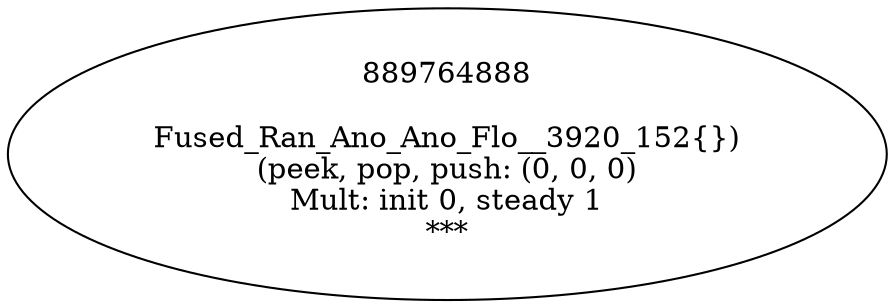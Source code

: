 digraph Flattend {
size = "8, 10.5";
889764888 [ label="889764888\n\nFused_Ran_Ano_Ano_Flo__3920_152{})\n(peek, pop, push: (0, 0, 0)\nMult: init 0, steady 1\n *** " ];
}
